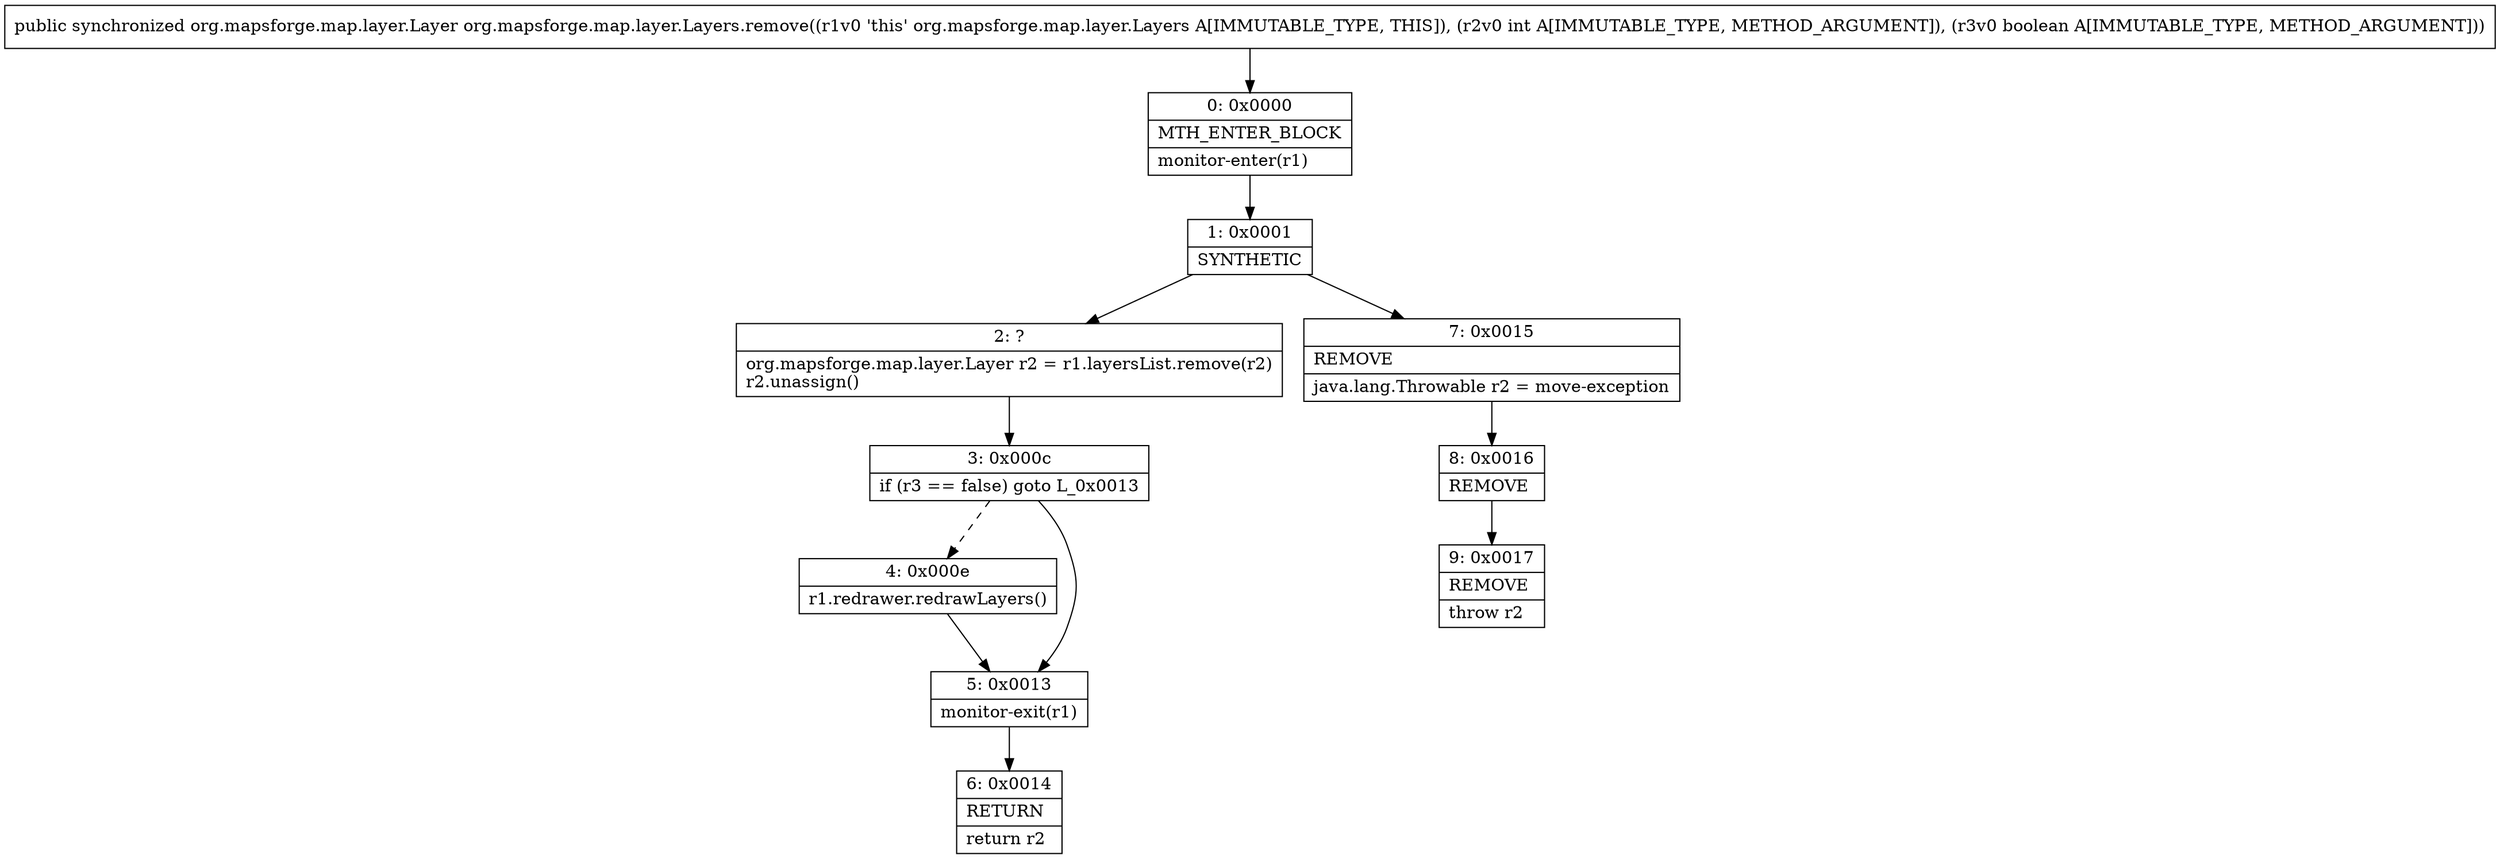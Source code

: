 digraph "CFG fororg.mapsforge.map.layer.Layers.remove(IZ)Lorg\/mapsforge\/map\/layer\/Layer;" {
Node_0 [shape=record,label="{0\:\ 0x0000|MTH_ENTER_BLOCK\l|monitor\-enter(r1)\l}"];
Node_1 [shape=record,label="{1\:\ 0x0001|SYNTHETIC\l}"];
Node_2 [shape=record,label="{2\:\ ?|org.mapsforge.map.layer.Layer r2 = r1.layersList.remove(r2)\lr2.unassign()\l}"];
Node_3 [shape=record,label="{3\:\ 0x000c|if (r3 == false) goto L_0x0013\l}"];
Node_4 [shape=record,label="{4\:\ 0x000e|r1.redrawer.redrawLayers()\l}"];
Node_5 [shape=record,label="{5\:\ 0x0013|monitor\-exit(r1)\l}"];
Node_6 [shape=record,label="{6\:\ 0x0014|RETURN\l|return r2\l}"];
Node_7 [shape=record,label="{7\:\ 0x0015|REMOVE\l|java.lang.Throwable r2 = move\-exception\l}"];
Node_8 [shape=record,label="{8\:\ 0x0016|REMOVE\l}"];
Node_9 [shape=record,label="{9\:\ 0x0017|REMOVE\l|throw r2\l}"];
MethodNode[shape=record,label="{public synchronized org.mapsforge.map.layer.Layer org.mapsforge.map.layer.Layers.remove((r1v0 'this' org.mapsforge.map.layer.Layers A[IMMUTABLE_TYPE, THIS]), (r2v0 int A[IMMUTABLE_TYPE, METHOD_ARGUMENT]), (r3v0 boolean A[IMMUTABLE_TYPE, METHOD_ARGUMENT])) }"];
MethodNode -> Node_0;
Node_0 -> Node_1;
Node_1 -> Node_2;
Node_1 -> Node_7;
Node_2 -> Node_3;
Node_3 -> Node_4[style=dashed];
Node_3 -> Node_5;
Node_4 -> Node_5;
Node_5 -> Node_6;
Node_7 -> Node_8;
Node_8 -> Node_9;
}

